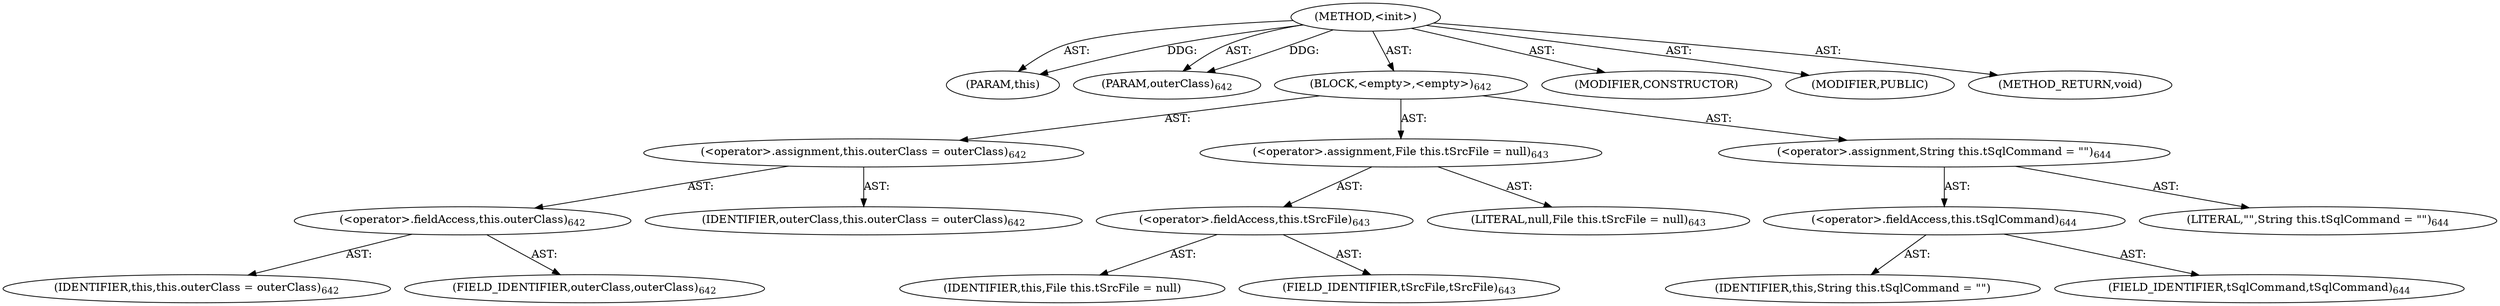 digraph "&lt;init&gt;" {  
"111669149722" [label = <(METHOD,&lt;init&gt;)> ]
"115964117010" [label = <(PARAM,this)> ]
"115964117011" [label = <(PARAM,outerClass)<SUB>642</SUB>> ]
"25769803877" [label = <(BLOCK,&lt;empty&gt;,&lt;empty&gt;)<SUB>642</SUB>> ]
"30064771506" [label = <(&lt;operator&gt;.assignment,this.outerClass = outerClass)<SUB>642</SUB>> ]
"30064771507" [label = <(&lt;operator&gt;.fieldAccess,this.outerClass)<SUB>642</SUB>> ]
"68719476779" [label = <(IDENTIFIER,this,this.outerClass = outerClass)<SUB>642</SUB>> ]
"55834574959" [label = <(FIELD_IDENTIFIER,outerClass,outerClass)<SUB>642</SUB>> ]
"68719476780" [label = <(IDENTIFIER,outerClass,this.outerClass = outerClass)<SUB>642</SUB>> ]
"30064771508" [label = <(&lt;operator&gt;.assignment,File this.tSrcFile = null)<SUB>643</SUB>> ]
"30064771509" [label = <(&lt;operator&gt;.fieldAccess,this.tSrcFile)<SUB>643</SUB>> ]
"68719477082" [label = <(IDENTIFIER,this,File this.tSrcFile = null)> ]
"55834574960" [label = <(FIELD_IDENTIFIER,tSrcFile,tSrcFile)<SUB>643</SUB>> ]
"90194313284" [label = <(LITERAL,null,File this.tSrcFile = null)<SUB>643</SUB>> ]
"30064771510" [label = <(&lt;operator&gt;.assignment,String this.tSqlCommand = &quot;&quot;)<SUB>644</SUB>> ]
"30064771511" [label = <(&lt;operator&gt;.fieldAccess,this.tSqlCommand)<SUB>644</SUB>> ]
"68719477083" [label = <(IDENTIFIER,this,String this.tSqlCommand = &quot;&quot;)> ]
"55834574961" [label = <(FIELD_IDENTIFIER,tSqlCommand,tSqlCommand)<SUB>644</SUB>> ]
"90194313285" [label = <(LITERAL,&quot;&quot;,String this.tSqlCommand = &quot;&quot;)<SUB>644</SUB>> ]
"133143986253" [label = <(MODIFIER,CONSTRUCTOR)> ]
"133143986254" [label = <(MODIFIER,PUBLIC)> ]
"128849018906" [label = <(METHOD_RETURN,void)> ]
  "111669149722" -> "115964117010"  [ label = "AST: "] 
  "111669149722" -> "115964117011"  [ label = "AST: "] 
  "111669149722" -> "25769803877"  [ label = "AST: "] 
  "111669149722" -> "133143986253"  [ label = "AST: "] 
  "111669149722" -> "133143986254"  [ label = "AST: "] 
  "111669149722" -> "128849018906"  [ label = "AST: "] 
  "25769803877" -> "30064771506"  [ label = "AST: "] 
  "25769803877" -> "30064771508"  [ label = "AST: "] 
  "25769803877" -> "30064771510"  [ label = "AST: "] 
  "30064771506" -> "30064771507"  [ label = "AST: "] 
  "30064771506" -> "68719476780"  [ label = "AST: "] 
  "30064771507" -> "68719476779"  [ label = "AST: "] 
  "30064771507" -> "55834574959"  [ label = "AST: "] 
  "30064771508" -> "30064771509"  [ label = "AST: "] 
  "30064771508" -> "90194313284"  [ label = "AST: "] 
  "30064771509" -> "68719477082"  [ label = "AST: "] 
  "30064771509" -> "55834574960"  [ label = "AST: "] 
  "30064771510" -> "30064771511"  [ label = "AST: "] 
  "30064771510" -> "90194313285"  [ label = "AST: "] 
  "30064771511" -> "68719477083"  [ label = "AST: "] 
  "30064771511" -> "55834574961"  [ label = "AST: "] 
  "111669149722" -> "115964117010"  [ label = "DDG: "] 
  "111669149722" -> "115964117011"  [ label = "DDG: "] 
}
